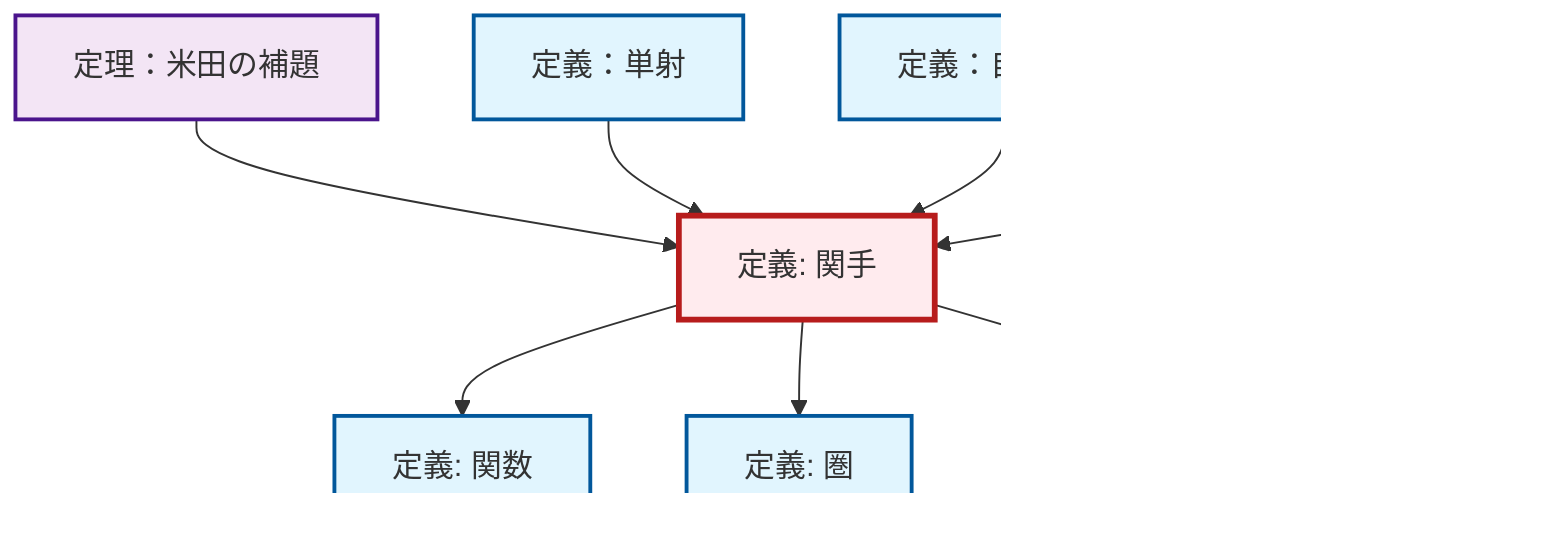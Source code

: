 graph TD
    classDef definition fill:#e1f5fe,stroke:#01579b,stroke-width:2px
    classDef theorem fill:#f3e5f5,stroke:#4a148c,stroke-width:2px
    classDef axiom fill:#fff3e0,stroke:#e65100,stroke-width:2px
    classDef example fill:#e8f5e9,stroke:#1b5e20,stroke-width:2px
    classDef current fill:#ffebee,stroke:#b71c1c,stroke-width:3px
    def-function["定義: 関数"]:::definition
    def-graph["定義: グラフ"]:::definition
    thm-yoneda["定理：米田の補題"]:::theorem
    def-epimorphism["定義：全射"]:::definition
    def-monomorphism["定義：単射"]:::definition
    def-functor["定義: 関手"]:::definition
    def-natural-transformation["定義：自然変換"]:::definition
    def-category["定義: 圏"]:::definition
    thm-yoneda --> def-functor
    def-functor --> def-function
    def-functor --> def-category
    def-monomorphism --> def-functor
    def-natural-transformation --> def-functor
    def-functor --> def-graph
    def-epimorphism --> def-functor
    class def-functor current